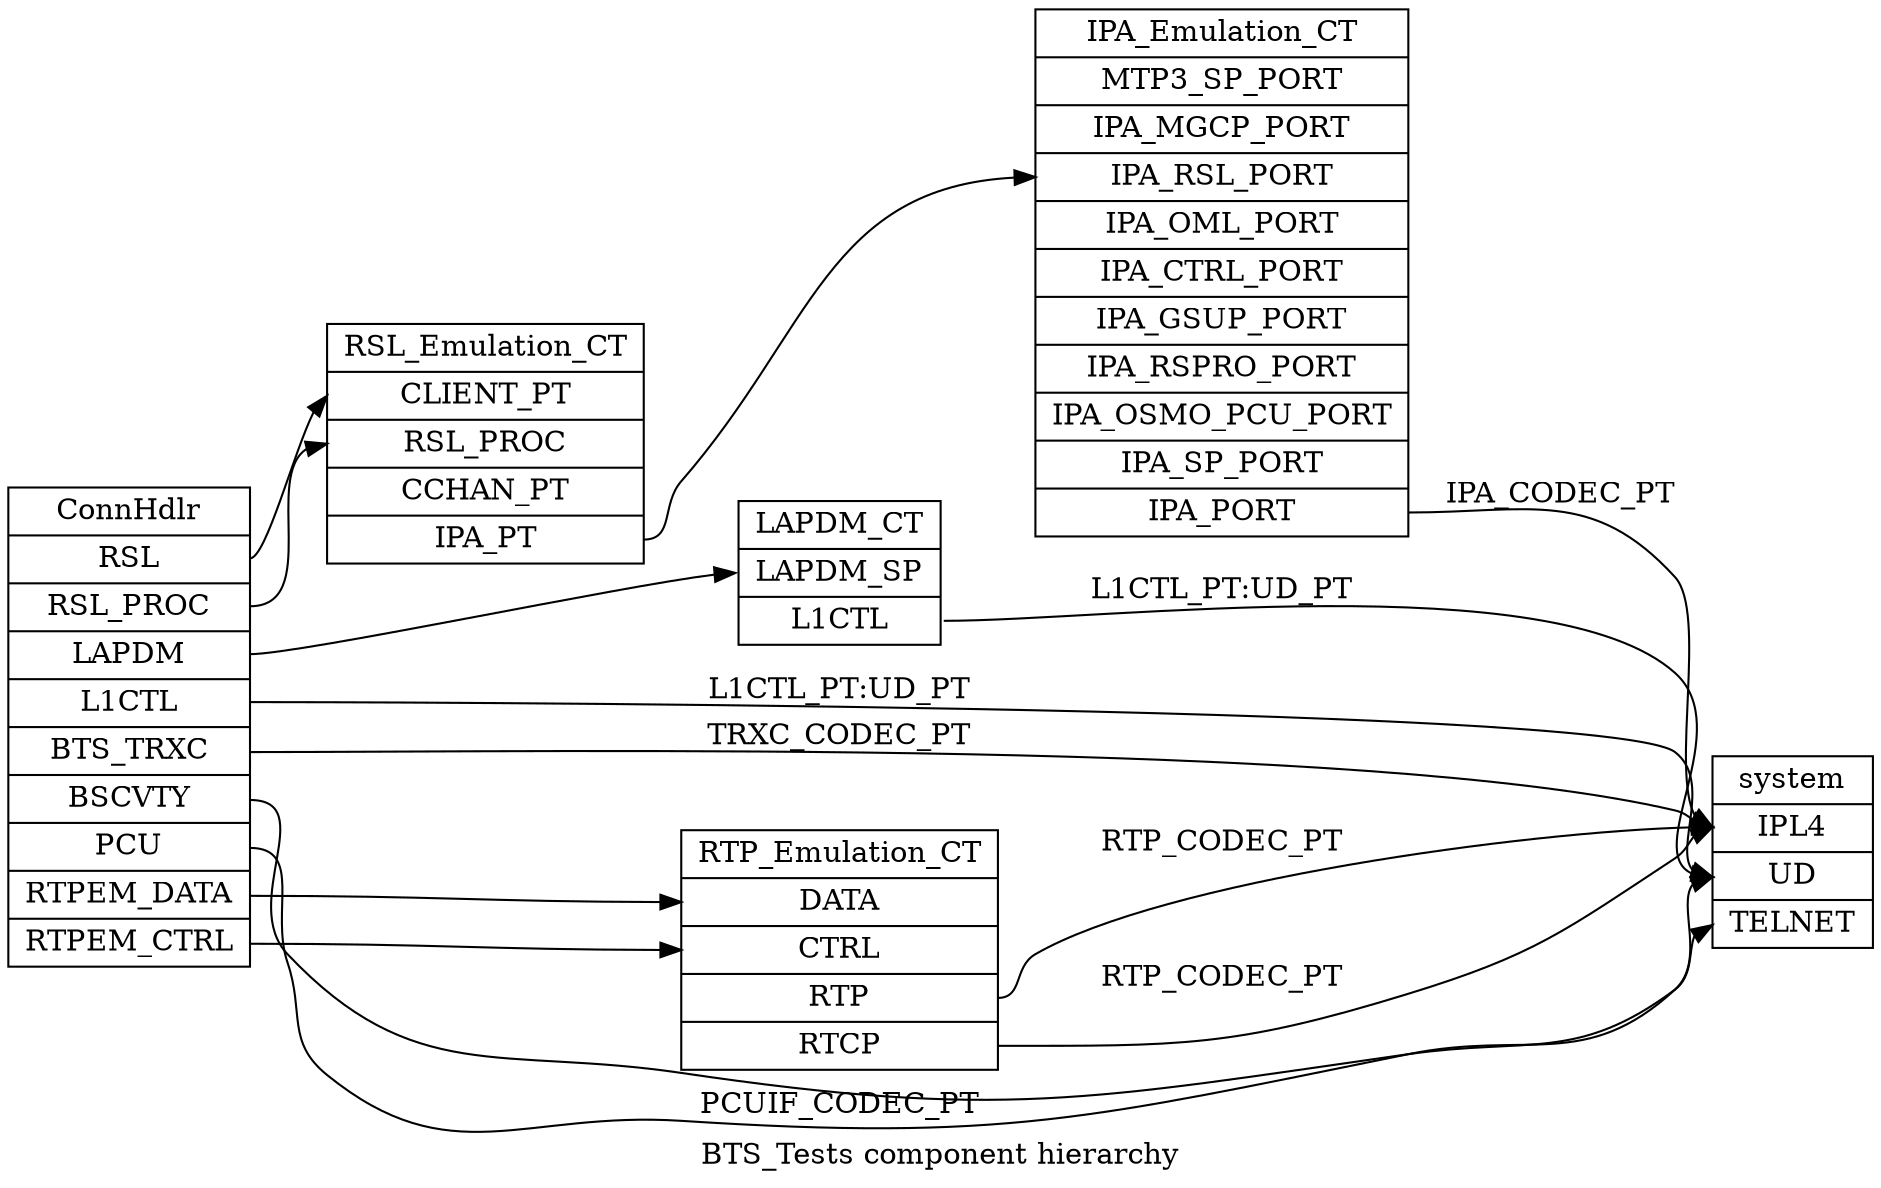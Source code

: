 digraph G {
	rankdir = LR;
	label = "BTS_Tests component hierarchy";

	"ConnHdlr" [
		shape = "record"
		label = "<f0> ConnHdlr | <RSL> RSL | <RSL_PROC> RSL_PROC | <LAPDM> LAPDM | <L1CTL> L1CTL | <BTS_TRXC> BTS_TRXC | <BSCVTY> BSCVTY | <PCU> PCU | <RTPEM_DATA> RTPEM_DATA | <RTPEM_CTRL> RTPEM_CTRL"
	];
	"ConnHdlr":L1CTL -> "system":UD [label="L1CTL_PT:UD_PT"]
	"ConnHdlr":BTS_TRXC -> "system":IPL4 [label="TRXC_CODEC_PT"]
	"ConnHdlr":BSCVTY -> "system":TELNET
	"ConnHdlr":PCU -> "system":UD [label="PCUIF_CODEC_PT"]

	"RSL_Emulation_CT" [
		shape = "record"
		label = "<f0> RSL_Emulation_CT | <CLIENT_PT> CLIENT_PT | <RSL_PROC> RSL_PROC | <CCHAN_PT> CCHAN_PT | <IPA_PT> IPA_PT"
	]
	"RSL_Emulation_CT":IPA_PT -> "IPA_Emulation_CT":IPA_RSL_PORT
	"ConnHdlr":RSL -> "RSL_Emulation_CT":CLIENT_PT
	"ConnHdlr":RSL_PROC -> "RSL_Emulation_CT":RSL_PROC

	"LAPDm_CT" [
		shape = "record"
		label = "<f0> LAPDM_CT | <LAPDM_SP> LAPDM_SP | <L1CTL> L1CTL"
	]
	"LAPDm_CT":L1CTL -> "system":UD [label="L1CTL_PT:UD_PT"]
	"ConnHdlr":LAPDM -> "LAPDm_CT":LAPDM_SP

	"RTP_Emulation_CT" [
		shape = "record"
		label = "<f0> RTP_Emulation_CT | <DATA> DATA | <CTRL> CTRL | <RTP> RTP | <RTCP> RTCP"
	]
	"RTP_Emulation_CT":RTP -> "system":IPL4 [label="RTP_CODEC_PT"]
	"RTP_Emulation_CT":RTCP -> "system":IPL4 [label="RTP_CODEC_PT"]
	"ConnHdlr":RTPEM_DATA -> "RTP_Emulation_CT":DATA
	"ConnHdlr":RTPEM_CTRL -> "RTP_Emulation_CT":CTRL

	"IPA_Emulation_CT" [
		shape = "record"
		label = "<f0> IPA_Emulation_CT | <MTP3_SP_PORT> MTP3_SP_PORT | <IPA_MGCP_PORT> IPA_MGCP_PORT | <IPA_RSL_PORT> IPA_RSL_PORT | <IPA_OML_PORT> IPA_OML_PORT | <IPA_CTRL_PORT> IPA_CTRL_PORT | <IPA_GSUP_PORT> IPA_GSUP_PORT | <IPA_RSPRO_PORT> IPA_RSPRO_PORT | <IPA_OSMO_PCU_PORT> IPA_OSMO_PCU_PORT | <IPA_SP_PORT> IPA_SP_PORT | <IPA_PORT> IPA_PORT"
	];
	"IPA_Emulation_CT":IPA_PORT -> "system":IPL4 [label="IPA_CODEC_PT"]


	"system" [
		shape = "record"
		label = "<f0> system | <IPL4> IPL4 | <UD> UD | <TELNET> TELNET"
	];
}
